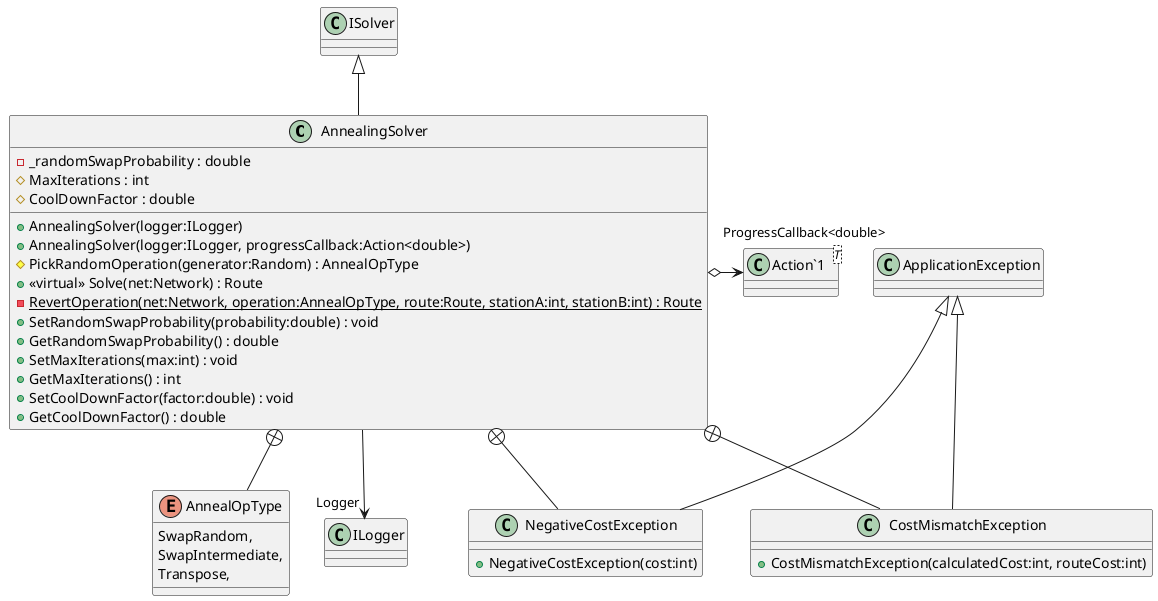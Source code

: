 @startuml
class AnnealingSolver {
    - _randomSwapProbability : double
    # MaxIterations : int
    # CoolDownFactor : double
    + AnnealingSolver(logger:ILogger)
    + AnnealingSolver(logger:ILogger, progressCallback:Action<double>)
    # PickRandomOperation(generator:Random) : AnnealOpType
    + <<virtual>> Solve(net:Network) : Route
    - {static} RevertOperation(net:Network, operation:AnnealOpType, route:Route, stationA:int, stationB:int) : Route
    + SetRandomSwapProbability(probability:double) : void
    + GetRandomSwapProbability() : double
    + SetMaxIterations(max:int) : void
    + GetMaxIterations() : int
    + SetCoolDownFactor(factor:double) : void
    + GetCoolDownFactor() : double
}
class "Action`1"<T> {
}
enum AnnealOpType {
    SwapRandom,
    SwapIntermediate,
    Transpose,
}
class NegativeCostException {
    + NegativeCostException(cost:int)
}
class CostMismatchException {
    + CostMismatchException(calculatedCost:int, routeCost:int)
}
ISolver <|-- AnnealingSolver
AnnealingSolver --> "Logger" ILogger
AnnealingSolver o-> "ProgressCallback<double>" "Action`1"
AnnealingSolver +-- AnnealOpType
AnnealingSolver +-- NegativeCostException
ApplicationException <|-- NegativeCostException
AnnealingSolver +-- CostMismatchException
ApplicationException <|-- CostMismatchException
@enduml
